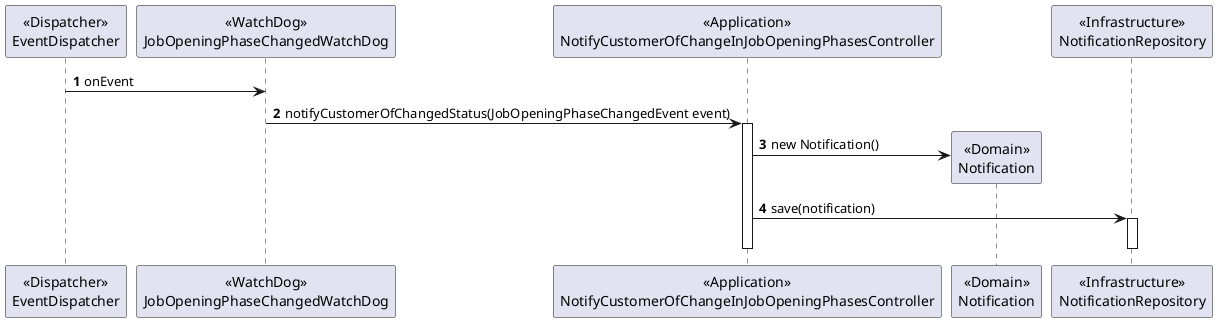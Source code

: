 @startuml
'https://plantuml.com/sequence-diagram

autonumber

participant "<<Dispatcher>>\nEventDispatcher" as EVENTD
participant "<<WatchDog>>\nJobOpeningPhaseChangedWatchDog" as APPRDOG
participant "<<Application>>\nNotifyCustomerOfChangeInJobOpeningPhasesController" as CTRL
participant "<<Domain>>\nNotification" as N
participant "<<Infrastructure>>\nNotificationRepository" as NREPO

EVENTD -> APPRDOG : onEvent

APPRDOG -> CTRL : notifyCustomerOfChangedStatus(JobOpeningPhaseChangedEvent event)

activate CTRL

    CTRL -> N** : new Notification()

    CTRL -> NREPO : save(notification)

    activate NREPO

    deactivate NREPO
deactivate CTRL

@enduml